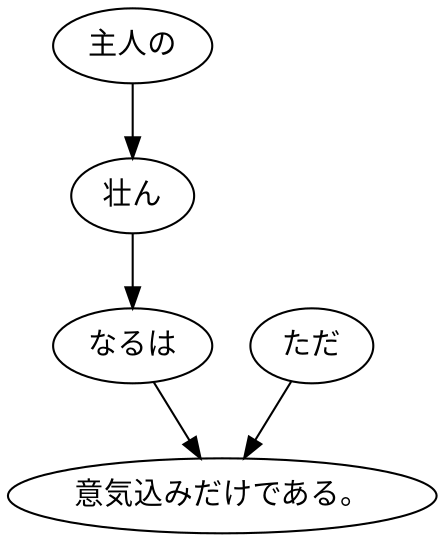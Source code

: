 digraph graph4985 {
	node0 [label="主人の"];
	node1 [label="壮ん"];
	node2 [label="なるは"];
	node3 [label="ただ"];
	node4 [label="意気込みだけである。"];
	node0 -> node1;
	node1 -> node2;
	node2 -> node4;
	node3 -> node4;
}
